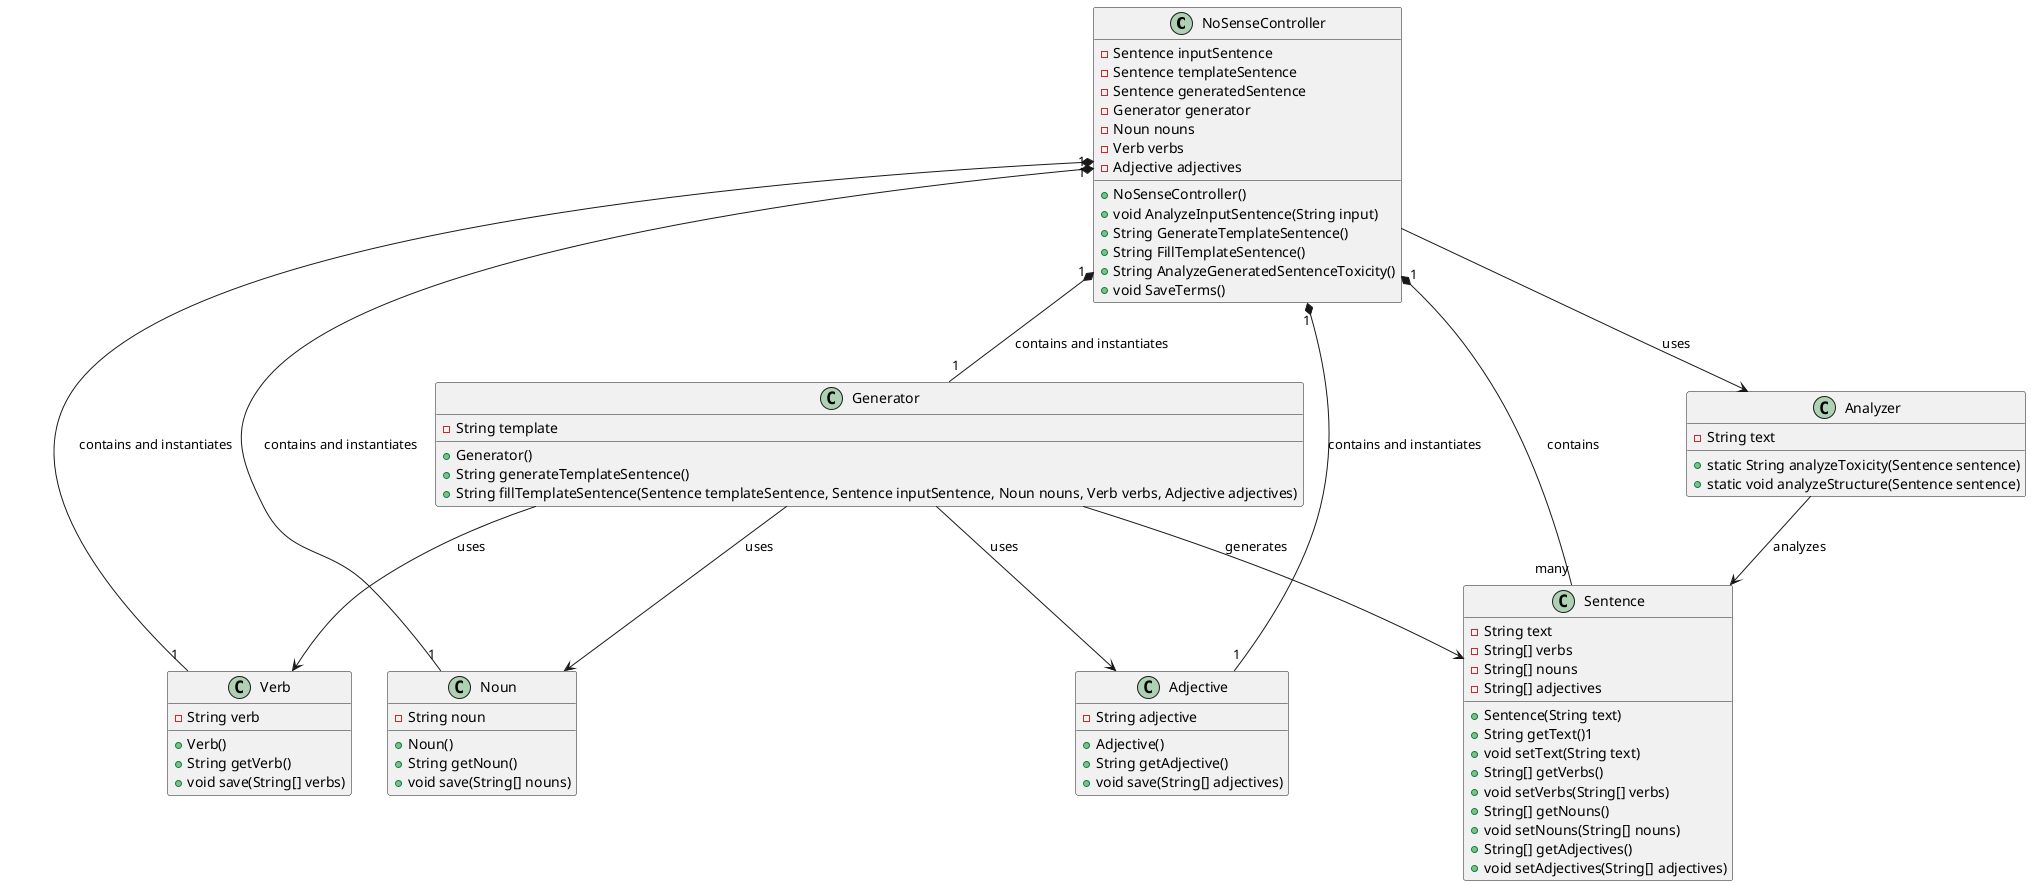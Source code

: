 @startuml
class NoSenseController {
    -Sentence inputSentence
    -Sentence templateSentence
    -Sentence generatedSentence
    -Generator generator
    -Noun nouns
    -Verb verbs
    -Adjective adjectives
    +NoSenseController()
    +void AnalyzeInputSentence(String input)
    +String GenerateTemplateSentence()
    +String FillTemplateSentence()
    +String AnalyzeGeneratedSentenceToxicity()
    +void SaveTerms()
}

class Noun {
    -String noun
    +Noun()
    +String getNoun()
    +void save(String[] nouns)
}
class Verb {
    -String verb
    +Verb()
    +String getVerb()
    +void save(String[] verbs)
}
class Adjective {
    -String adjective
    +Adjective()
    +String getAdjective()
    +void save(String[] adjectives)
}
class Sentence {
    -String text
    -String[] verbs
    -String[] nouns
    -String[] adjectives
    +Sentence(String text)
    +String getText()1
    +void setText(String text)
    +String[] getVerbs()
    +void setVerbs(String[] verbs)
    +String[] getNouns()
    +void setNouns(String[] nouns)
    +String[] getAdjectives()
    +void setAdjectives(String[] adjectives)
}
class Generator {
    -String template
    +Generator()
    +String generateTemplateSentence()
    +String fillTemplateSentence(Sentence templateSentence, Sentence inputSentence, Noun nouns, Verb verbs, Adjective adjectives)
}
class Analyzer {
    -String text
    +static String analyzeToxicity(Sentence sentence)
    +static void analyzeStructure(Sentence sentence)
}

NoSenseController "1" *-- "many" Sentence : contains
Generator --> Noun : uses
Generator --> Verb : uses
Generator --> Adjective : uses
Generator -->Sentence : generates
NoSenseController --> Analyzer : uses
Analyzer --> Sentence : analyzes
NoSenseController "1" *-- "1" Noun : contains and instantiates
NoSenseController "1" *-- "1" Verb : contains and instantiates
NoSenseController "1" *-- "1" Adjective : contains and instantiates
NoSenseController "1" *-- "1" Generator : contains and instantiates

@enduml
